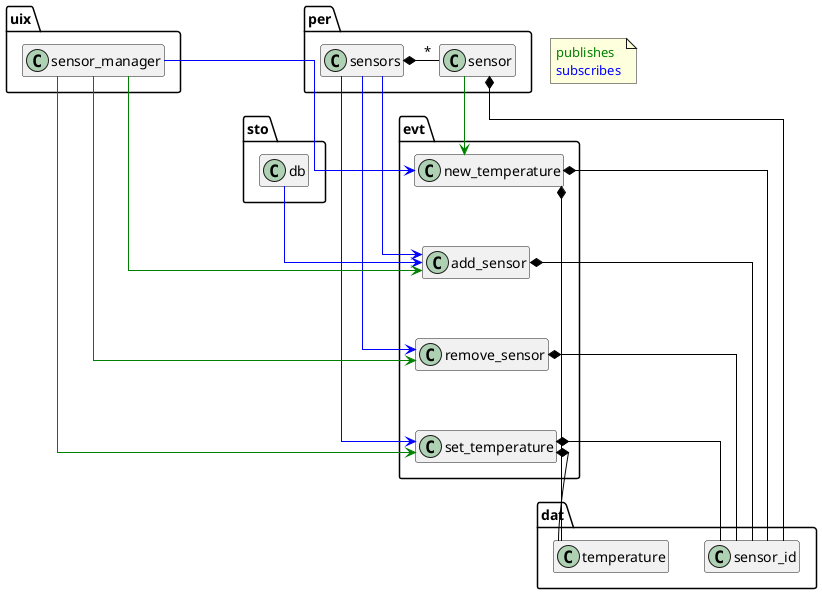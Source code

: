 @startuml
hide empty members
allow_mixing
skinparam linetype ortho
skinparam ArrowColor  #000000



namespace dat{
  class temperature
  class sensor_id
}

namespace evt {
  class new_temperature
  class add_sensor
  class remove_sensor
  class set_temperature

  new_temperature *-- dat.temperature
  new_temperature *-- dat.sensor_id
  add_sensor *-- dat.sensor_id
  remove_sensor *-- dat.sensor_id
  set_temperature *-- dat.sensor_id
  set_temperature *-- dat.temperature

  new_temperature -[hidden]-> add_sensor
  add_sensor -[hidden]->  remove_sensor
  remove_sensor -[hidden]->  set_temperature
}

namespace per {
  class sensors
  class sensor

  sensors *-left- "*" sensor
  sensor *-- dat.sensor_id

  sensor -[#green]-> evt.new_temperature
  sensors -[#blue]-> evt.add_sensor
  sensors -[#blue]-> evt.remove_sensor
  sensors -[#blue]-> evt.set_temperature
}

namespace sto {
   class db
   db -[#blue]-> evt.add_sensor
}

namespace uix {
 
  class sensor_manager

  sensor_manager -[#blue]-> evt.new_temperature

  sensor_manager -[#green]-> evt.remove_sensor
  sensor_manager -[#green]-> evt.set_temperature
  sensor_manager -[#green]-> evt.add_sensor
}



note "<color green>publishes\n<color blue>subscribes" as legend
@enduml